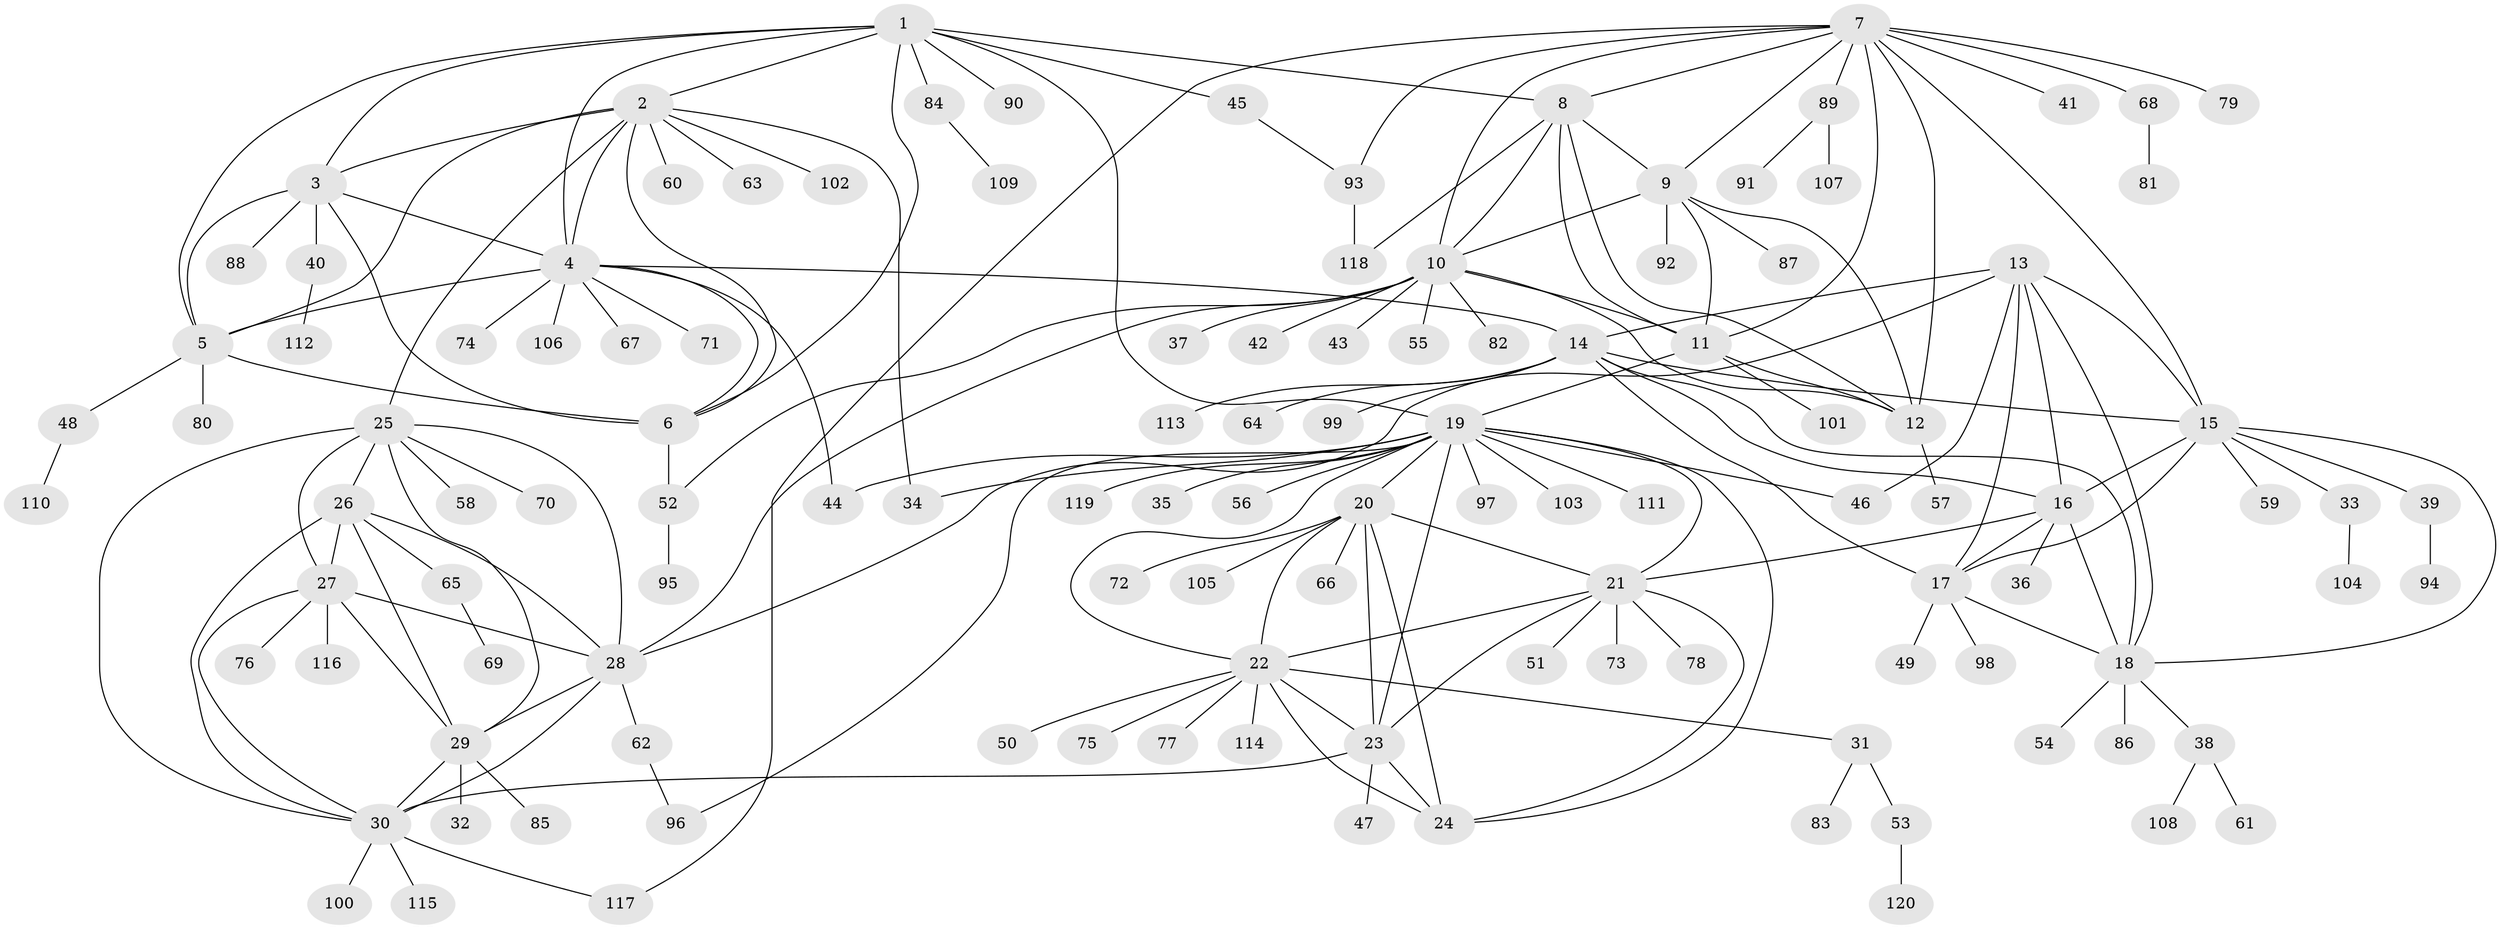 // coarse degree distribution, {14: 0.027777777777777776, 4: 0.05555555555555555, 3: 0.08333333333333333, 18: 0.027777777777777776, 6: 0.05555555555555555, 7: 0.027777777777777776, 5: 0.027777777777777776, 2: 0.05555555555555555, 1: 0.6388888888888888}
// Generated by graph-tools (version 1.1) at 2025/19/03/04/25 18:19:35]
// undirected, 120 vertices, 183 edges
graph export_dot {
graph [start="1"]
  node [color=gray90,style=filled];
  1;
  2;
  3;
  4;
  5;
  6;
  7;
  8;
  9;
  10;
  11;
  12;
  13;
  14;
  15;
  16;
  17;
  18;
  19;
  20;
  21;
  22;
  23;
  24;
  25;
  26;
  27;
  28;
  29;
  30;
  31;
  32;
  33;
  34;
  35;
  36;
  37;
  38;
  39;
  40;
  41;
  42;
  43;
  44;
  45;
  46;
  47;
  48;
  49;
  50;
  51;
  52;
  53;
  54;
  55;
  56;
  57;
  58;
  59;
  60;
  61;
  62;
  63;
  64;
  65;
  66;
  67;
  68;
  69;
  70;
  71;
  72;
  73;
  74;
  75;
  76;
  77;
  78;
  79;
  80;
  81;
  82;
  83;
  84;
  85;
  86;
  87;
  88;
  89;
  90;
  91;
  92;
  93;
  94;
  95;
  96;
  97;
  98;
  99;
  100;
  101;
  102;
  103;
  104;
  105;
  106;
  107;
  108;
  109;
  110;
  111;
  112;
  113;
  114;
  115;
  116;
  117;
  118;
  119;
  120;
  1 -- 2;
  1 -- 3;
  1 -- 4;
  1 -- 5;
  1 -- 6;
  1 -- 8;
  1 -- 19;
  1 -- 45;
  1 -- 84;
  1 -- 90;
  2 -- 3;
  2 -- 4;
  2 -- 5;
  2 -- 6;
  2 -- 25;
  2 -- 34;
  2 -- 60;
  2 -- 63;
  2 -- 102;
  3 -- 4;
  3 -- 5;
  3 -- 6;
  3 -- 40;
  3 -- 88;
  4 -- 5;
  4 -- 6;
  4 -- 14;
  4 -- 44;
  4 -- 67;
  4 -- 71;
  4 -- 74;
  4 -- 106;
  5 -- 6;
  5 -- 48;
  5 -- 80;
  6 -- 52;
  7 -- 8;
  7 -- 9;
  7 -- 10;
  7 -- 11;
  7 -- 12;
  7 -- 15;
  7 -- 41;
  7 -- 68;
  7 -- 79;
  7 -- 89;
  7 -- 93;
  7 -- 117;
  8 -- 9;
  8 -- 10;
  8 -- 11;
  8 -- 12;
  8 -- 118;
  9 -- 10;
  9 -- 11;
  9 -- 12;
  9 -- 87;
  9 -- 92;
  10 -- 11;
  10 -- 12;
  10 -- 28;
  10 -- 37;
  10 -- 42;
  10 -- 43;
  10 -- 52;
  10 -- 55;
  10 -- 82;
  11 -- 12;
  11 -- 19;
  11 -- 101;
  12 -- 57;
  13 -- 14;
  13 -- 15;
  13 -- 16;
  13 -- 17;
  13 -- 18;
  13 -- 28;
  13 -- 46;
  14 -- 15;
  14 -- 16;
  14 -- 17;
  14 -- 18;
  14 -- 64;
  14 -- 99;
  14 -- 113;
  15 -- 16;
  15 -- 17;
  15 -- 18;
  15 -- 33;
  15 -- 39;
  15 -- 59;
  16 -- 17;
  16 -- 18;
  16 -- 21;
  16 -- 36;
  17 -- 18;
  17 -- 49;
  17 -- 98;
  18 -- 38;
  18 -- 54;
  18 -- 86;
  19 -- 20;
  19 -- 21;
  19 -- 22;
  19 -- 23;
  19 -- 24;
  19 -- 34;
  19 -- 35;
  19 -- 44;
  19 -- 46;
  19 -- 56;
  19 -- 96;
  19 -- 97;
  19 -- 103;
  19 -- 111;
  19 -- 119;
  20 -- 21;
  20 -- 22;
  20 -- 23;
  20 -- 24;
  20 -- 66;
  20 -- 72;
  20 -- 105;
  21 -- 22;
  21 -- 23;
  21 -- 24;
  21 -- 51;
  21 -- 73;
  21 -- 78;
  22 -- 23;
  22 -- 24;
  22 -- 31;
  22 -- 50;
  22 -- 75;
  22 -- 77;
  22 -- 114;
  23 -- 24;
  23 -- 30;
  23 -- 47;
  25 -- 26;
  25 -- 27;
  25 -- 28;
  25 -- 29;
  25 -- 30;
  25 -- 58;
  25 -- 70;
  26 -- 27;
  26 -- 28;
  26 -- 29;
  26 -- 30;
  26 -- 65;
  27 -- 28;
  27 -- 29;
  27 -- 30;
  27 -- 76;
  27 -- 116;
  28 -- 29;
  28 -- 30;
  28 -- 62;
  29 -- 30;
  29 -- 32;
  29 -- 85;
  30 -- 100;
  30 -- 115;
  30 -- 117;
  31 -- 53;
  31 -- 83;
  33 -- 104;
  38 -- 61;
  38 -- 108;
  39 -- 94;
  40 -- 112;
  45 -- 93;
  48 -- 110;
  52 -- 95;
  53 -- 120;
  62 -- 96;
  65 -- 69;
  68 -- 81;
  84 -- 109;
  89 -- 91;
  89 -- 107;
  93 -- 118;
}
